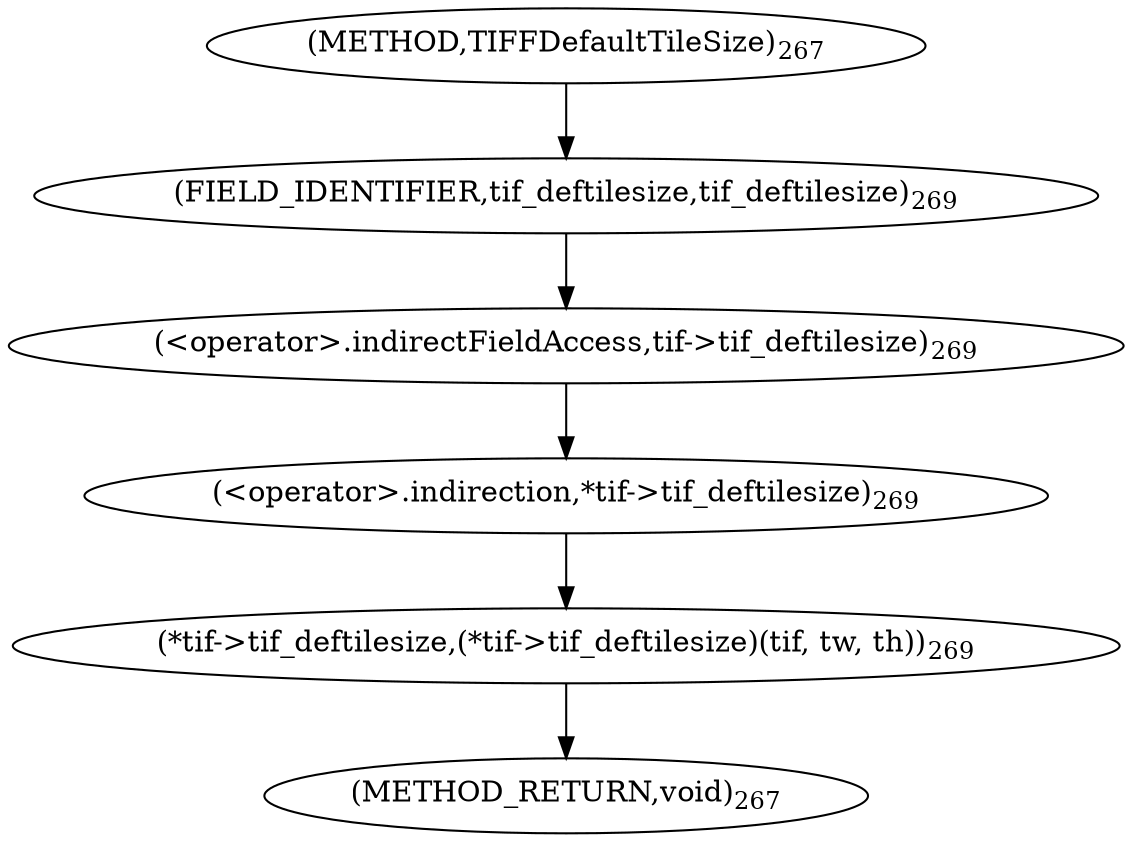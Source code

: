 digraph "TIFFDefaultTileSize" {  
"29961" [label = <(*tif-&gt;tif_deftilesize,(*tif-&gt;tif_deftilesize)(tif, tw, th))<SUB>269</SUB>> ]
"29962" [label = <(&lt;operator&gt;.indirection,*tif-&gt;tif_deftilesize)<SUB>269</SUB>> ]
"29963" [label = <(&lt;operator&gt;.indirectFieldAccess,tif-&gt;tif_deftilesize)<SUB>269</SUB>> ]
"29965" [label = <(FIELD_IDENTIFIER,tif_deftilesize,tif_deftilesize)<SUB>269</SUB>> ]
"29956" [label = <(METHOD,TIFFDefaultTileSize)<SUB>267</SUB>> ]
"29969" [label = <(METHOD_RETURN,void)<SUB>267</SUB>> ]
  "29961" -> "29969" 
  "29962" -> "29961" 
  "29963" -> "29962" 
  "29965" -> "29963" 
  "29956" -> "29965" 
}
